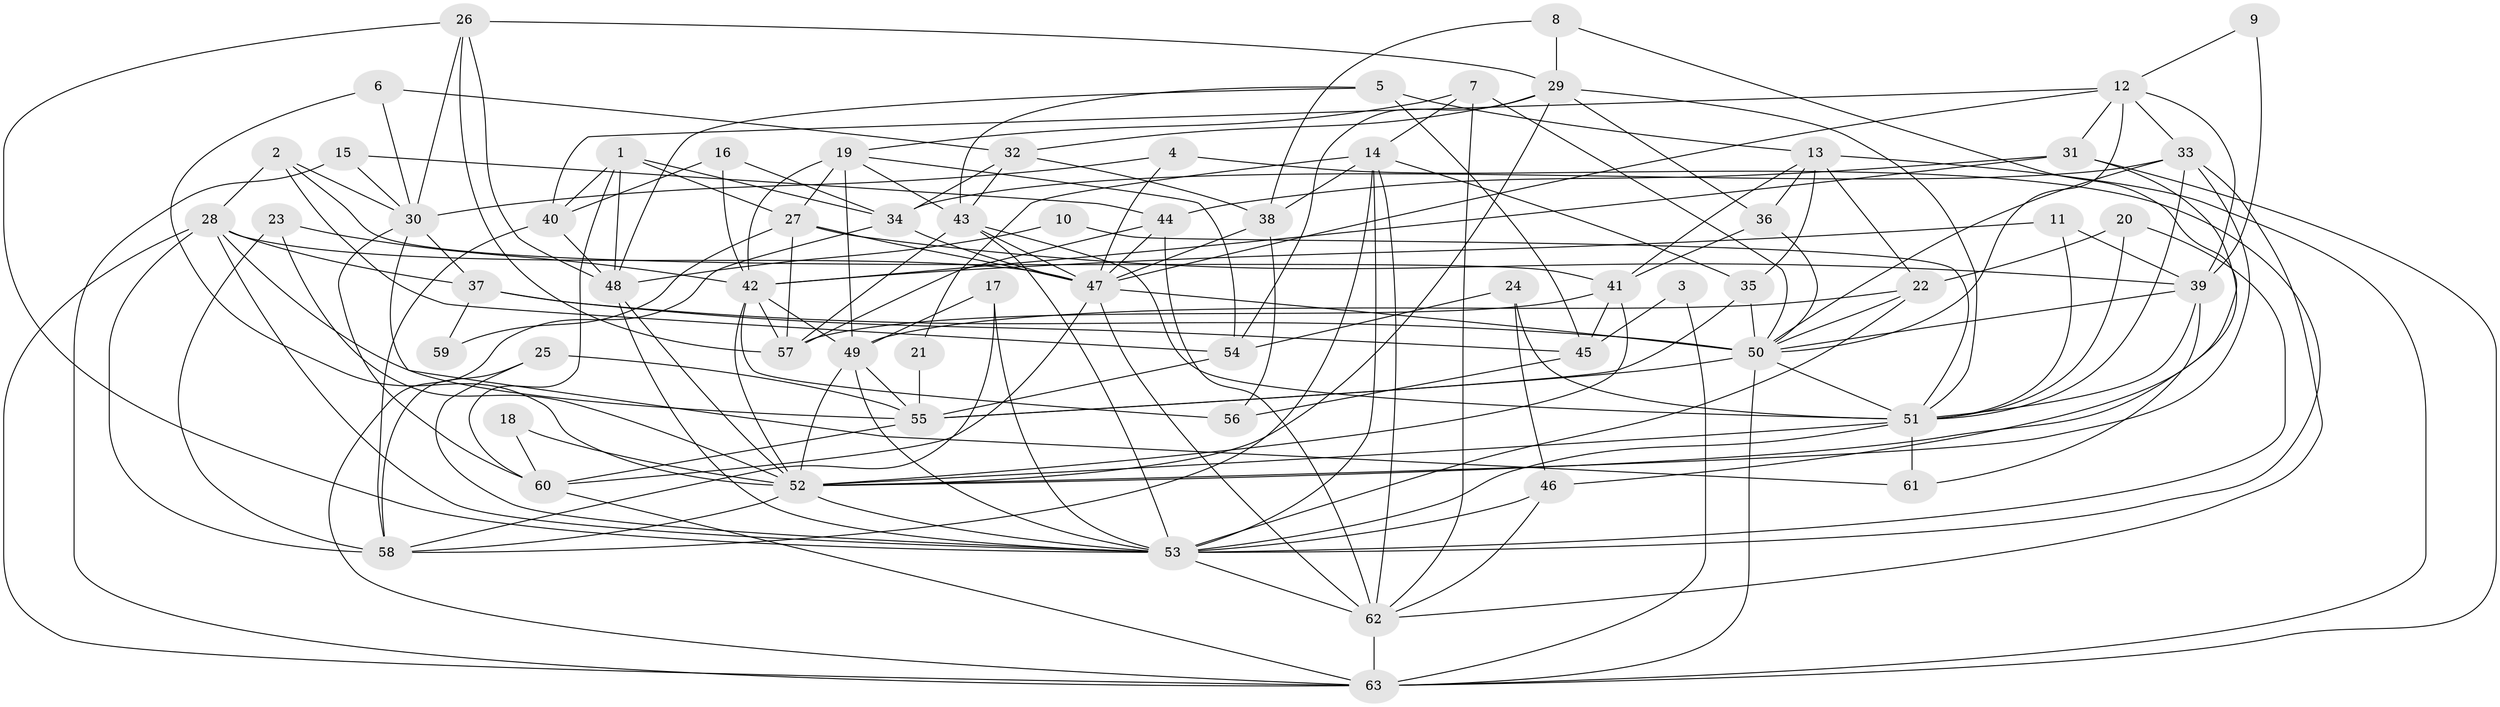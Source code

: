 // original degree distribution, {5: 0.232, 3: 0.224, 6: 0.064, 2: 0.136, 4: 0.304, 7: 0.024, 8: 0.016}
// Generated by graph-tools (version 1.1) at 2025/50/03/09/25 03:50:12]
// undirected, 63 vertices, 173 edges
graph export_dot {
graph [start="1"]
  node [color=gray90,style=filled];
  1;
  2;
  3;
  4;
  5;
  6;
  7;
  8;
  9;
  10;
  11;
  12;
  13;
  14;
  15;
  16;
  17;
  18;
  19;
  20;
  21;
  22;
  23;
  24;
  25;
  26;
  27;
  28;
  29;
  30;
  31;
  32;
  33;
  34;
  35;
  36;
  37;
  38;
  39;
  40;
  41;
  42;
  43;
  44;
  45;
  46;
  47;
  48;
  49;
  50;
  51;
  52;
  53;
  54;
  55;
  56;
  57;
  58;
  59;
  60;
  61;
  62;
  63;
  1 -- 27 [weight=1.0];
  1 -- 34 [weight=1.0];
  1 -- 40 [weight=1.0];
  1 -- 48 [weight=1.0];
  1 -- 60 [weight=1.0];
  2 -- 28 [weight=1.0];
  2 -- 30 [weight=1.0];
  2 -- 41 [weight=1.0];
  2 -- 54 [weight=1.0];
  3 -- 45 [weight=1.0];
  3 -- 63 [weight=1.0];
  4 -- 30 [weight=1.0];
  4 -- 47 [weight=1.0];
  4 -- 53 [weight=2.0];
  5 -- 13 [weight=1.0];
  5 -- 43 [weight=1.0];
  5 -- 45 [weight=1.0];
  5 -- 48 [weight=1.0];
  6 -- 30 [weight=1.0];
  6 -- 32 [weight=1.0];
  6 -- 52 [weight=1.0];
  7 -- 14 [weight=1.0];
  7 -- 19 [weight=1.0];
  7 -- 50 [weight=1.0];
  7 -- 62 [weight=1.0];
  8 -- 29 [weight=1.0];
  8 -- 38 [weight=1.0];
  8 -- 46 [weight=1.0];
  9 -- 12 [weight=1.0];
  9 -- 39 [weight=1.0];
  10 -- 48 [weight=1.0];
  10 -- 51 [weight=1.0];
  11 -- 39 [weight=1.0];
  11 -- 42 [weight=1.0];
  11 -- 51 [weight=1.0];
  12 -- 31 [weight=1.0];
  12 -- 33 [weight=1.0];
  12 -- 39 [weight=1.0];
  12 -- 40 [weight=1.0];
  12 -- 47 [weight=1.0];
  12 -- 50 [weight=1.0];
  13 -- 22 [weight=1.0];
  13 -- 35 [weight=1.0];
  13 -- 36 [weight=1.0];
  13 -- 41 [weight=1.0];
  13 -- 63 [weight=1.0];
  14 -- 21 [weight=1.0];
  14 -- 35 [weight=1.0];
  14 -- 38 [weight=1.0];
  14 -- 53 [weight=1.0];
  14 -- 58 [weight=1.0];
  14 -- 62 [weight=1.0];
  15 -- 30 [weight=1.0];
  15 -- 44 [weight=1.0];
  15 -- 63 [weight=1.0];
  16 -- 34 [weight=1.0];
  16 -- 40 [weight=2.0];
  16 -- 42 [weight=1.0];
  17 -- 49 [weight=1.0];
  17 -- 53 [weight=1.0];
  17 -- 58 [weight=1.0];
  18 -- 52 [weight=1.0];
  18 -- 60 [weight=1.0];
  19 -- 27 [weight=2.0];
  19 -- 42 [weight=1.0];
  19 -- 43 [weight=1.0];
  19 -- 49 [weight=1.0];
  19 -- 54 [weight=1.0];
  20 -- 22 [weight=1.0];
  20 -- 51 [weight=1.0];
  20 -- 53 [weight=1.0];
  21 -- 55 [weight=1.0];
  22 -- 49 [weight=1.0];
  22 -- 50 [weight=1.0];
  22 -- 53 [weight=1.0];
  23 -- 42 [weight=1.0];
  23 -- 52 [weight=1.0];
  23 -- 58 [weight=1.0];
  24 -- 46 [weight=1.0];
  24 -- 51 [weight=1.0];
  24 -- 54 [weight=1.0];
  25 -- 53 [weight=1.0];
  25 -- 55 [weight=1.0];
  25 -- 58 [weight=1.0];
  26 -- 29 [weight=1.0];
  26 -- 30 [weight=1.0];
  26 -- 48 [weight=1.0];
  26 -- 53 [weight=1.0];
  26 -- 57 [weight=1.0];
  27 -- 39 [weight=1.0];
  27 -- 47 [weight=1.0];
  27 -- 57 [weight=1.0];
  27 -- 59 [weight=1.0];
  28 -- 37 [weight=1.0];
  28 -- 47 [weight=1.0];
  28 -- 53 [weight=1.0];
  28 -- 55 [weight=1.0];
  28 -- 58 [weight=1.0];
  28 -- 63 [weight=1.0];
  29 -- 32 [weight=1.0];
  29 -- 36 [weight=1.0];
  29 -- 51 [weight=1.0];
  29 -- 52 [weight=1.0];
  29 -- 54 [weight=1.0];
  30 -- 37 [weight=1.0];
  30 -- 60 [weight=1.0];
  30 -- 61 [weight=1.0];
  31 -- 42 [weight=1.0];
  31 -- 44 [weight=1.0];
  31 -- 52 [weight=1.0];
  31 -- 63 [weight=1.0];
  32 -- 34 [weight=1.0];
  32 -- 38 [weight=1.0];
  32 -- 43 [weight=1.0];
  33 -- 34 [weight=1.0];
  33 -- 50 [weight=1.0];
  33 -- 51 [weight=1.0];
  33 -- 52 [weight=1.0];
  33 -- 62 [weight=1.0];
  34 -- 47 [weight=1.0];
  34 -- 63 [weight=1.0];
  35 -- 50 [weight=2.0];
  35 -- 55 [weight=1.0];
  36 -- 41 [weight=1.0];
  36 -- 50 [weight=1.0];
  37 -- 45 [weight=1.0];
  37 -- 50 [weight=1.0];
  37 -- 59 [weight=1.0];
  38 -- 47 [weight=1.0];
  38 -- 56 [weight=1.0];
  39 -- 50 [weight=1.0];
  39 -- 51 [weight=1.0];
  39 -- 61 [weight=1.0];
  40 -- 48 [weight=1.0];
  40 -- 58 [weight=1.0];
  41 -- 45 [weight=1.0];
  41 -- 52 [weight=1.0];
  41 -- 57 [weight=1.0];
  42 -- 49 [weight=1.0];
  42 -- 52 [weight=1.0];
  42 -- 56 [weight=1.0];
  42 -- 57 [weight=1.0];
  43 -- 47 [weight=1.0];
  43 -- 51 [weight=1.0];
  43 -- 53 [weight=1.0];
  43 -- 57 [weight=1.0];
  44 -- 47 [weight=1.0];
  44 -- 57 [weight=1.0];
  44 -- 62 [weight=1.0];
  45 -- 56 [weight=1.0];
  46 -- 53 [weight=1.0];
  46 -- 62 [weight=1.0];
  47 -- 50 [weight=1.0];
  47 -- 60 [weight=1.0];
  47 -- 62 [weight=1.0];
  48 -- 52 [weight=1.0];
  48 -- 53 [weight=2.0];
  49 -- 52 [weight=1.0];
  49 -- 53 [weight=1.0];
  49 -- 55 [weight=1.0];
  50 -- 51 [weight=2.0];
  50 -- 55 [weight=1.0];
  50 -- 63 [weight=1.0];
  51 -- 52 [weight=1.0];
  51 -- 53 [weight=1.0];
  51 -- 61 [weight=1.0];
  52 -- 53 [weight=1.0];
  52 -- 58 [weight=1.0];
  53 -- 62 [weight=2.0];
  54 -- 55 [weight=2.0];
  55 -- 60 [weight=1.0];
  60 -- 63 [weight=1.0];
  62 -- 63 [weight=1.0];
}
